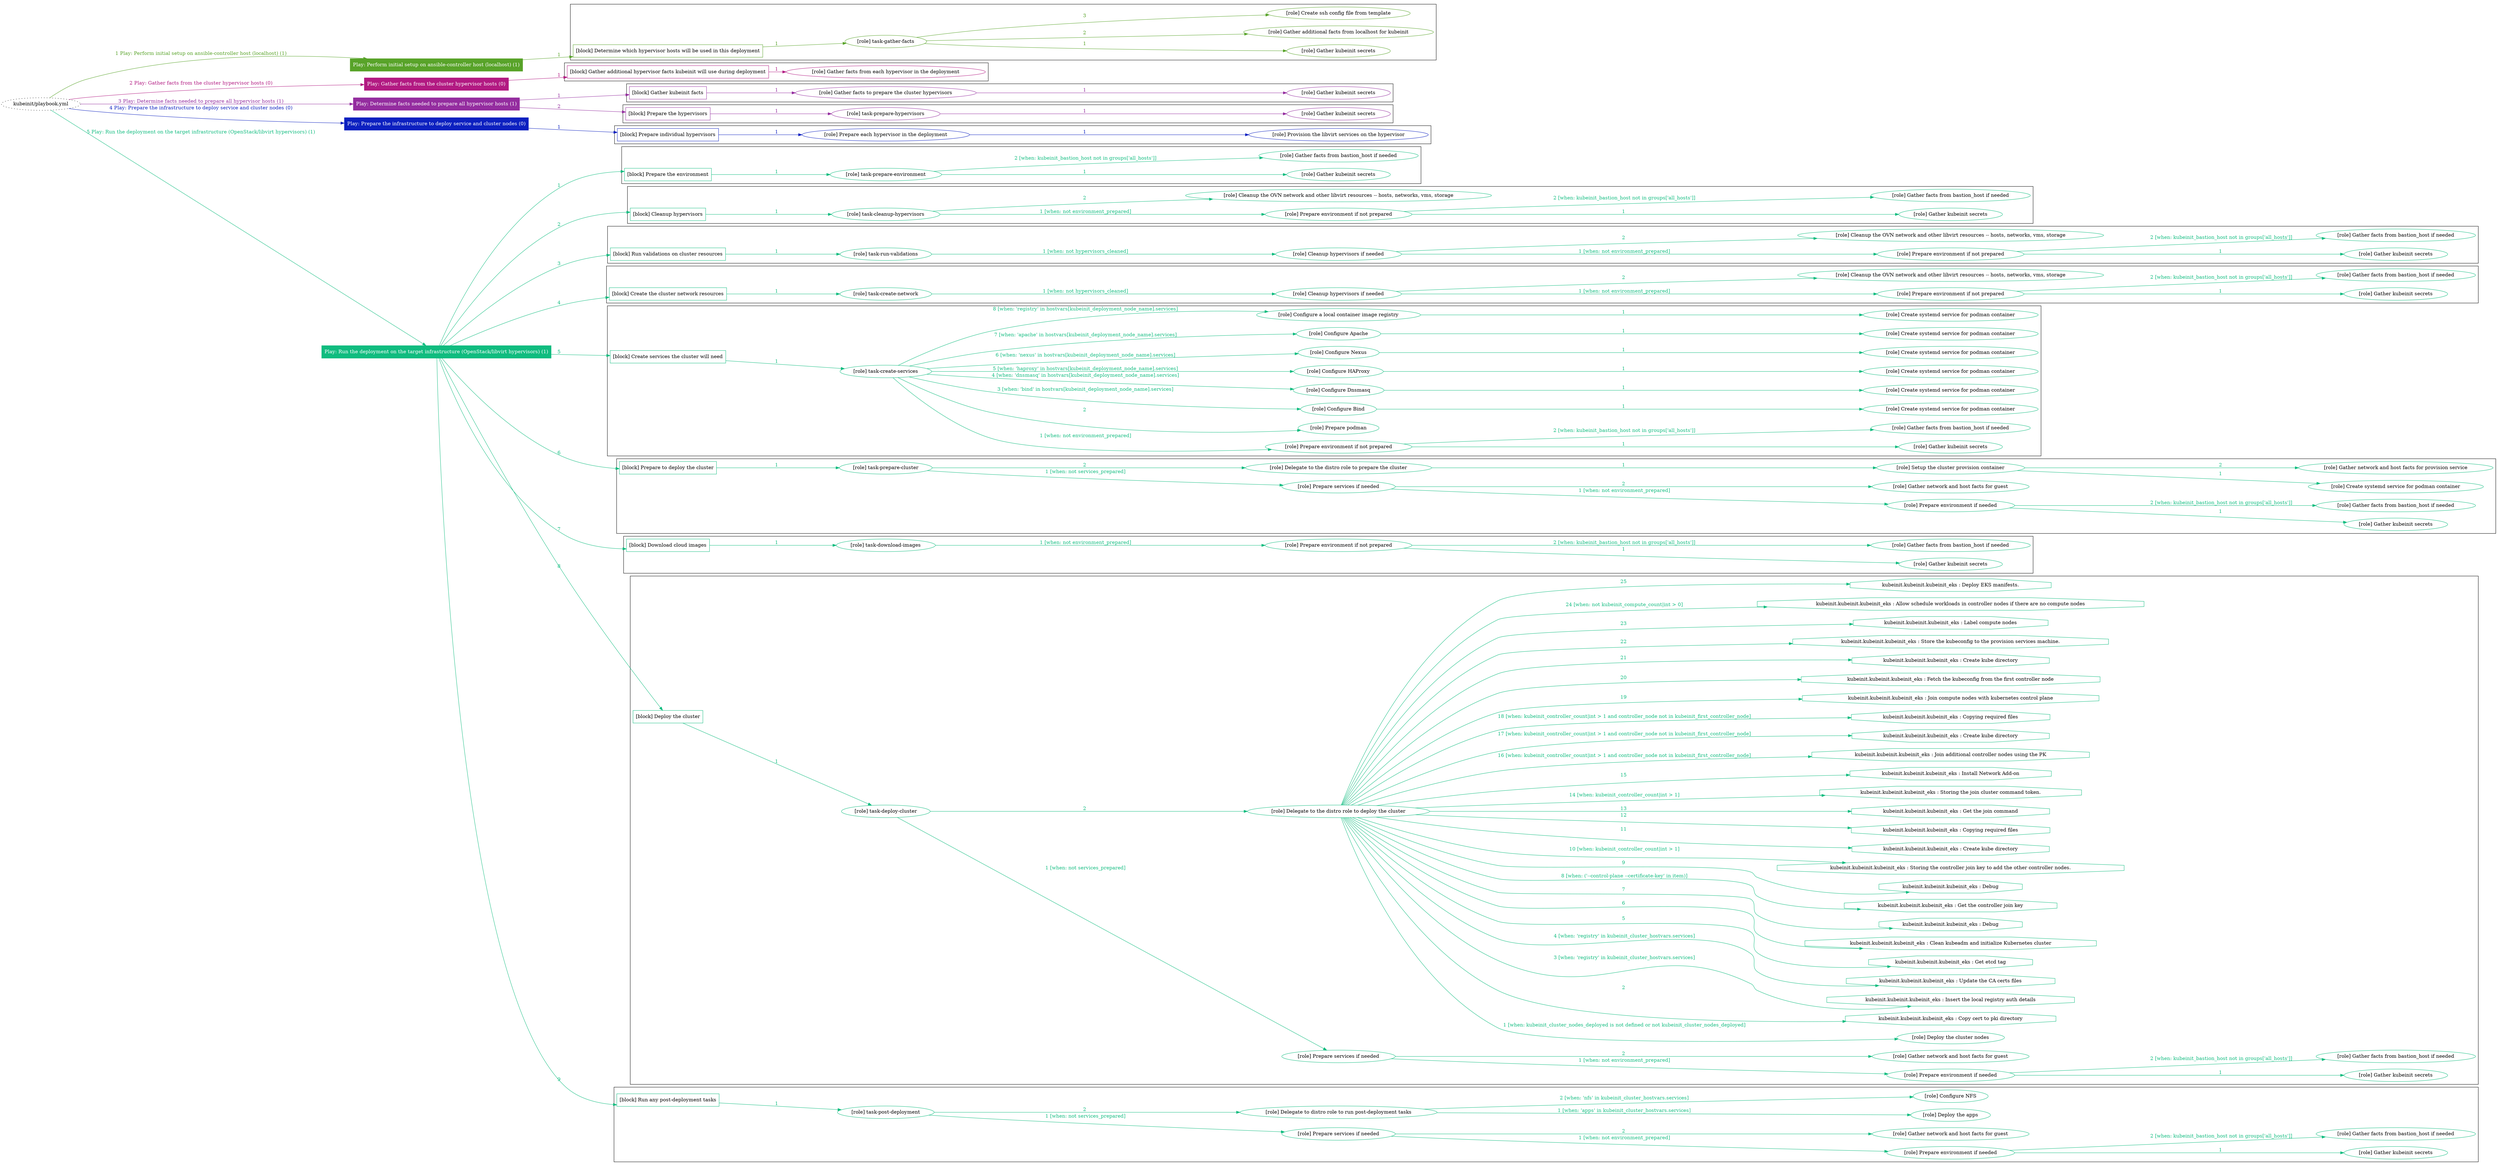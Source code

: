digraph {
	graph [concentrate=true ordering=in rankdir=LR ratio=fill]
	edge [esep=5 sep=10]
	"kubeinit/playbook.yml" [URL="/home/runner/work/kubeinit/kubeinit/kubeinit/playbook.yml" id=playbook_ba01ba2a style=dotted]
	"kubeinit/playbook.yml" -> play_5067ac70 [label="1 Play: Perform initial setup on ansible-controller host (localhost) (1)" color="#58a329" fontcolor="#58a329" id=edge_play_5067ac70 labeltooltip="1 Play: Perform initial setup on ansible-controller host (localhost) (1)" tooltip="1 Play: Perform initial setup on ansible-controller host (localhost) (1)"]
	subgraph "Play: Perform initial setup on ansible-controller host (localhost) (1)" {
		play_5067ac70 [label="Play: Perform initial setup on ansible-controller host (localhost) (1)" URL="/home/runner/work/kubeinit/kubeinit/kubeinit/playbook.yml" color="#58a329" fontcolor="#ffffff" id=play_5067ac70 shape=box style=filled tooltip=localhost]
		play_5067ac70 -> block_fc192474 [label=1 color="#58a329" fontcolor="#58a329" id=edge_block_fc192474 labeltooltip=1 tooltip=1]
		subgraph cluster_block_fc192474 {
			block_fc192474 [label="[block] Determine which hypervisor hosts will be used in this deployment" URL="/home/runner/work/kubeinit/kubeinit/kubeinit/playbook.yml" color="#58a329" id=block_fc192474 labeltooltip="Determine which hypervisor hosts will be used in this deployment" shape=box tooltip="Determine which hypervisor hosts will be used in this deployment"]
			block_fc192474 -> role_ffebf9d9 [label="1 " color="#58a329" fontcolor="#58a329" id=edge_role_ffebf9d9 labeltooltip="1 " tooltip="1 "]
			subgraph "task-gather-facts" {
				role_ffebf9d9 [label="[role] task-gather-facts" URL="/home/runner/work/kubeinit/kubeinit/kubeinit/playbook.yml" color="#58a329" id=role_ffebf9d9 tooltip="task-gather-facts"]
				role_ffebf9d9 -> role_128ecf78 [label="1 " color="#58a329" fontcolor="#58a329" id=edge_role_128ecf78 labeltooltip="1 " tooltip="1 "]
				subgraph "Gather kubeinit secrets" {
					role_128ecf78 [label="[role] Gather kubeinit secrets" URL="/home/runner/.ansible/collections/ansible_collections/kubeinit/kubeinit/roles/kubeinit_prepare/tasks/build_hypervisors_group.yml" color="#58a329" id=role_128ecf78 tooltip="Gather kubeinit secrets"]
				}
				role_ffebf9d9 -> role_70abc2f7 [label="2 " color="#58a329" fontcolor="#58a329" id=edge_role_70abc2f7 labeltooltip="2 " tooltip="2 "]
				subgraph "Gather additional facts from localhost for kubeinit" {
					role_70abc2f7 [label="[role] Gather additional facts from localhost for kubeinit" URL="/home/runner/.ansible/collections/ansible_collections/kubeinit/kubeinit/roles/kubeinit_prepare/tasks/build_hypervisors_group.yml" color="#58a329" id=role_70abc2f7 tooltip="Gather additional facts from localhost for kubeinit"]
				}
				role_ffebf9d9 -> role_8858da2c [label="3 " color="#58a329" fontcolor="#58a329" id=edge_role_8858da2c labeltooltip="3 " tooltip="3 "]
				subgraph "Create ssh config file from template" {
					role_8858da2c [label="[role] Create ssh config file from template" URL="/home/runner/.ansible/collections/ansible_collections/kubeinit/kubeinit/roles/kubeinit_prepare/tasks/build_hypervisors_group.yml" color="#58a329" id=role_8858da2c tooltip="Create ssh config file from template"]
				}
			}
		}
	}
	"kubeinit/playbook.yml" -> play_02ecd305 [label="2 Play: Gather facts from the cluster hypervisor hosts (0)" color="#b21a82" fontcolor="#b21a82" id=edge_play_02ecd305 labeltooltip="2 Play: Gather facts from the cluster hypervisor hosts (0)" tooltip="2 Play: Gather facts from the cluster hypervisor hosts (0)"]
	subgraph "Play: Gather facts from the cluster hypervisor hosts (0)" {
		play_02ecd305 [label="Play: Gather facts from the cluster hypervisor hosts (0)" URL="/home/runner/work/kubeinit/kubeinit/kubeinit/playbook.yml" color="#b21a82" fontcolor="#ffffff" id=play_02ecd305 shape=box style=filled tooltip="Play: Gather facts from the cluster hypervisor hosts (0)"]
		play_02ecd305 -> block_40ac2471 [label=1 color="#b21a82" fontcolor="#b21a82" id=edge_block_40ac2471 labeltooltip=1 tooltip=1]
		subgraph cluster_block_40ac2471 {
			block_40ac2471 [label="[block] Gather additional hypervisor facts kubeinit will use during deployment" URL="/home/runner/work/kubeinit/kubeinit/kubeinit/playbook.yml" color="#b21a82" id=block_40ac2471 labeltooltip="Gather additional hypervisor facts kubeinit will use during deployment" shape=box tooltip="Gather additional hypervisor facts kubeinit will use during deployment"]
			block_40ac2471 -> role_3d4afdc4 [label="1 " color="#b21a82" fontcolor="#b21a82" id=edge_role_3d4afdc4 labeltooltip="1 " tooltip="1 "]
			subgraph "Gather facts from each hypervisor in the deployment" {
				role_3d4afdc4 [label="[role] Gather facts from each hypervisor in the deployment" URL="/home/runner/work/kubeinit/kubeinit/kubeinit/playbook.yml" color="#b21a82" id=role_3d4afdc4 tooltip="Gather facts from each hypervisor in the deployment"]
			}
		}
	}
	"kubeinit/playbook.yml" -> play_b823f810 [label="3 Play: Determine facts needed to prepare all hypervisor hosts (1)" color="#942d9f" fontcolor="#942d9f" id=edge_play_b823f810 labeltooltip="3 Play: Determine facts needed to prepare all hypervisor hosts (1)" tooltip="3 Play: Determine facts needed to prepare all hypervisor hosts (1)"]
	subgraph "Play: Determine facts needed to prepare all hypervisor hosts (1)" {
		play_b823f810 [label="Play: Determine facts needed to prepare all hypervisor hosts (1)" URL="/home/runner/work/kubeinit/kubeinit/kubeinit/playbook.yml" color="#942d9f" fontcolor="#ffffff" id=play_b823f810 shape=box style=filled tooltip=localhost]
		play_b823f810 -> block_3a8ff74e [label=1 color="#942d9f" fontcolor="#942d9f" id=edge_block_3a8ff74e labeltooltip=1 tooltip=1]
		subgraph cluster_block_3a8ff74e {
			block_3a8ff74e [label="[block] Gather kubeinit facts" URL="/home/runner/work/kubeinit/kubeinit/kubeinit/playbook.yml" color="#942d9f" id=block_3a8ff74e labeltooltip="Gather kubeinit facts" shape=box tooltip="Gather kubeinit facts"]
			block_3a8ff74e -> role_a93fd3ac [label="1 " color="#942d9f" fontcolor="#942d9f" id=edge_role_a93fd3ac labeltooltip="1 " tooltip="1 "]
			subgraph "Gather facts to prepare the cluster hypervisors" {
				role_a93fd3ac [label="[role] Gather facts to prepare the cluster hypervisors" URL="/home/runner/work/kubeinit/kubeinit/kubeinit/playbook.yml" color="#942d9f" id=role_a93fd3ac tooltip="Gather facts to prepare the cluster hypervisors"]
				role_a93fd3ac -> role_91caca51 [label="1 " color="#942d9f" fontcolor="#942d9f" id=edge_role_91caca51 labeltooltip="1 " tooltip="1 "]
				subgraph "Gather kubeinit secrets" {
					role_91caca51 [label="[role] Gather kubeinit secrets" URL="/home/runner/.ansible/collections/ansible_collections/kubeinit/kubeinit/roles/kubeinit_prepare/tasks/gather_kubeinit_facts.yml" color="#942d9f" id=role_91caca51 tooltip="Gather kubeinit secrets"]
				}
			}
		}
		play_b823f810 -> block_8df1548e [label=2 color="#942d9f" fontcolor="#942d9f" id=edge_block_8df1548e labeltooltip=2 tooltip=2]
		subgraph cluster_block_8df1548e {
			block_8df1548e [label="[block] Prepare the hypervisors" URL="/home/runner/work/kubeinit/kubeinit/kubeinit/playbook.yml" color="#942d9f" id=block_8df1548e labeltooltip="Prepare the hypervisors" shape=box tooltip="Prepare the hypervisors"]
			block_8df1548e -> role_f56b465b [label="1 " color="#942d9f" fontcolor="#942d9f" id=edge_role_f56b465b labeltooltip="1 " tooltip="1 "]
			subgraph "task-prepare-hypervisors" {
				role_f56b465b [label="[role] task-prepare-hypervisors" URL="/home/runner/work/kubeinit/kubeinit/kubeinit/playbook.yml" color="#942d9f" id=role_f56b465b tooltip="task-prepare-hypervisors"]
				role_f56b465b -> role_d1edcf1f [label="1 " color="#942d9f" fontcolor="#942d9f" id=edge_role_d1edcf1f labeltooltip="1 " tooltip="1 "]
				subgraph "Gather kubeinit secrets" {
					role_d1edcf1f [label="[role] Gather kubeinit secrets" URL="/home/runner/.ansible/collections/ansible_collections/kubeinit/kubeinit/roles/kubeinit_prepare/tasks/gather_kubeinit_facts.yml" color="#942d9f" id=role_d1edcf1f tooltip="Gather kubeinit secrets"]
				}
			}
		}
	}
	"kubeinit/playbook.yml" -> play_4c41ec7e [label="4 Play: Prepare the infrastructure to deploy service and cluster nodes (0)" color="#0c20c0" fontcolor="#0c20c0" id=edge_play_4c41ec7e labeltooltip="4 Play: Prepare the infrastructure to deploy service and cluster nodes (0)" tooltip="4 Play: Prepare the infrastructure to deploy service and cluster nodes (0)"]
	subgraph "Play: Prepare the infrastructure to deploy service and cluster nodes (0)" {
		play_4c41ec7e [label="Play: Prepare the infrastructure to deploy service and cluster nodes (0)" URL="/home/runner/work/kubeinit/kubeinit/kubeinit/playbook.yml" color="#0c20c0" fontcolor="#ffffff" id=play_4c41ec7e shape=box style=filled tooltip="Play: Prepare the infrastructure to deploy service and cluster nodes (0)"]
		play_4c41ec7e -> block_281a56ea [label=1 color="#0c20c0" fontcolor="#0c20c0" id=edge_block_281a56ea labeltooltip=1 tooltip=1]
		subgraph cluster_block_281a56ea {
			block_281a56ea [label="[block] Prepare individual hypervisors" URL="/home/runner/work/kubeinit/kubeinit/kubeinit/playbook.yml" color="#0c20c0" id=block_281a56ea labeltooltip="Prepare individual hypervisors" shape=box tooltip="Prepare individual hypervisors"]
			block_281a56ea -> role_79214a06 [label="1 " color="#0c20c0" fontcolor="#0c20c0" id=edge_role_79214a06 labeltooltip="1 " tooltip="1 "]
			subgraph "Prepare each hypervisor in the deployment" {
				role_79214a06 [label="[role] Prepare each hypervisor in the deployment" URL="/home/runner/work/kubeinit/kubeinit/kubeinit/playbook.yml" color="#0c20c0" id=role_79214a06 tooltip="Prepare each hypervisor in the deployment"]
				role_79214a06 -> role_f725fa44 [label="1 " color="#0c20c0" fontcolor="#0c20c0" id=edge_role_f725fa44 labeltooltip="1 " tooltip="1 "]
				subgraph "Provision the libvirt services on the hypervisor" {
					role_f725fa44 [label="[role] Provision the libvirt services on the hypervisor" URL="/home/runner/.ansible/collections/ansible_collections/kubeinit/kubeinit/roles/kubeinit_prepare/tasks/prepare_hypervisor.yml" color="#0c20c0" id=role_f725fa44 tooltip="Provision the libvirt services on the hypervisor"]
				}
			}
		}
	}
	"kubeinit/playbook.yml" -> play_a8b741fd [label="5 Play: Run the deployment on the target infrastructure (OpenStack/libvirt hypervisors) (1)" color="#10bc7f" fontcolor="#10bc7f" id=edge_play_a8b741fd labeltooltip="5 Play: Run the deployment on the target infrastructure (OpenStack/libvirt hypervisors) (1)" tooltip="5 Play: Run the deployment on the target infrastructure (OpenStack/libvirt hypervisors) (1)"]
	subgraph "Play: Run the deployment on the target infrastructure (OpenStack/libvirt hypervisors) (1)" {
		play_a8b741fd [label="Play: Run the deployment on the target infrastructure (OpenStack/libvirt hypervisors) (1)" URL="/home/runner/work/kubeinit/kubeinit/kubeinit/playbook.yml" color="#10bc7f" fontcolor="#ffffff" id=play_a8b741fd shape=box style=filled tooltip=localhost]
		play_a8b741fd -> block_3c42d94c [label=1 color="#10bc7f" fontcolor="#10bc7f" id=edge_block_3c42d94c labeltooltip=1 tooltip=1]
		subgraph cluster_block_3c42d94c {
			block_3c42d94c [label="[block] Prepare the environment" URL="/home/runner/work/kubeinit/kubeinit/kubeinit/playbook.yml" color="#10bc7f" id=block_3c42d94c labeltooltip="Prepare the environment" shape=box tooltip="Prepare the environment"]
			block_3c42d94c -> role_f4001289 [label="1 " color="#10bc7f" fontcolor="#10bc7f" id=edge_role_f4001289 labeltooltip="1 " tooltip="1 "]
			subgraph "task-prepare-environment" {
				role_f4001289 [label="[role] task-prepare-environment" URL="/home/runner/work/kubeinit/kubeinit/kubeinit/playbook.yml" color="#10bc7f" id=role_f4001289 tooltip="task-prepare-environment"]
				role_f4001289 -> role_d98742a2 [label="1 " color="#10bc7f" fontcolor="#10bc7f" id=edge_role_d98742a2 labeltooltip="1 " tooltip="1 "]
				subgraph "Gather kubeinit secrets" {
					role_d98742a2 [label="[role] Gather kubeinit secrets" URL="/home/runner/.ansible/collections/ansible_collections/kubeinit/kubeinit/roles/kubeinit_prepare/tasks/gather_kubeinit_facts.yml" color="#10bc7f" id=role_d98742a2 tooltip="Gather kubeinit secrets"]
				}
				role_f4001289 -> role_9b762f9c [label="2 [when: kubeinit_bastion_host not in groups['all_hosts']]" color="#10bc7f" fontcolor="#10bc7f" id=edge_role_9b762f9c labeltooltip="2 [when: kubeinit_bastion_host not in groups['all_hosts']]" tooltip="2 [when: kubeinit_bastion_host not in groups['all_hosts']]"]
				subgraph "Gather facts from bastion_host if needed" {
					role_9b762f9c [label="[role] Gather facts from bastion_host if needed" URL="/home/runner/.ansible/collections/ansible_collections/kubeinit/kubeinit/roles/kubeinit_prepare/tasks/main.yml" color="#10bc7f" id=role_9b762f9c tooltip="Gather facts from bastion_host if needed"]
				}
			}
		}
		play_a8b741fd -> block_bc0394aa [label=2 color="#10bc7f" fontcolor="#10bc7f" id=edge_block_bc0394aa labeltooltip=2 tooltip=2]
		subgraph cluster_block_bc0394aa {
			block_bc0394aa [label="[block] Cleanup hypervisors" URL="/home/runner/work/kubeinit/kubeinit/kubeinit/playbook.yml" color="#10bc7f" id=block_bc0394aa labeltooltip="Cleanup hypervisors" shape=box tooltip="Cleanup hypervisors"]
			block_bc0394aa -> role_f1e0eabc [label="1 " color="#10bc7f" fontcolor="#10bc7f" id=edge_role_f1e0eabc labeltooltip="1 " tooltip="1 "]
			subgraph "task-cleanup-hypervisors" {
				role_f1e0eabc [label="[role] task-cleanup-hypervisors" URL="/home/runner/work/kubeinit/kubeinit/kubeinit/playbook.yml" color="#10bc7f" id=role_f1e0eabc tooltip="task-cleanup-hypervisors"]
				role_f1e0eabc -> role_049e49dd [label="1 [when: not environment_prepared]" color="#10bc7f" fontcolor="#10bc7f" id=edge_role_049e49dd labeltooltip="1 [when: not environment_prepared]" tooltip="1 [when: not environment_prepared]"]
				subgraph "Prepare environment if not prepared" {
					role_049e49dd [label="[role] Prepare environment if not prepared" URL="/home/runner/.ansible/collections/ansible_collections/kubeinit/kubeinit/roles/kubeinit_libvirt/tasks/cleanup_hypervisors.yml" color="#10bc7f" id=role_049e49dd tooltip="Prepare environment if not prepared"]
					role_049e49dd -> role_428b7761 [label="1 " color="#10bc7f" fontcolor="#10bc7f" id=edge_role_428b7761 labeltooltip="1 " tooltip="1 "]
					subgraph "Gather kubeinit secrets" {
						role_428b7761 [label="[role] Gather kubeinit secrets" URL="/home/runner/.ansible/collections/ansible_collections/kubeinit/kubeinit/roles/kubeinit_prepare/tasks/gather_kubeinit_facts.yml" color="#10bc7f" id=role_428b7761 tooltip="Gather kubeinit secrets"]
					}
					role_049e49dd -> role_327064c9 [label="2 [when: kubeinit_bastion_host not in groups['all_hosts']]" color="#10bc7f" fontcolor="#10bc7f" id=edge_role_327064c9 labeltooltip="2 [when: kubeinit_bastion_host not in groups['all_hosts']]" tooltip="2 [when: kubeinit_bastion_host not in groups['all_hosts']]"]
					subgraph "Gather facts from bastion_host if needed" {
						role_327064c9 [label="[role] Gather facts from bastion_host if needed" URL="/home/runner/.ansible/collections/ansible_collections/kubeinit/kubeinit/roles/kubeinit_prepare/tasks/main.yml" color="#10bc7f" id=role_327064c9 tooltip="Gather facts from bastion_host if needed"]
					}
				}
				role_f1e0eabc -> role_c4a3cd81 [label="2 " color="#10bc7f" fontcolor="#10bc7f" id=edge_role_c4a3cd81 labeltooltip="2 " tooltip="2 "]
				subgraph "Cleanup the OVN network and other libvirt resources -- hosts, networks, vms, storage" {
					role_c4a3cd81 [label="[role] Cleanup the OVN network and other libvirt resources -- hosts, networks, vms, storage" URL="/home/runner/.ansible/collections/ansible_collections/kubeinit/kubeinit/roles/kubeinit_libvirt/tasks/cleanup_hypervisors.yml" color="#10bc7f" id=role_c4a3cd81 tooltip="Cleanup the OVN network and other libvirt resources -- hosts, networks, vms, storage"]
				}
			}
		}
		play_a8b741fd -> block_edb4e1d1 [label=3 color="#10bc7f" fontcolor="#10bc7f" id=edge_block_edb4e1d1 labeltooltip=3 tooltip=3]
		subgraph cluster_block_edb4e1d1 {
			block_edb4e1d1 [label="[block] Run validations on cluster resources" URL="/home/runner/work/kubeinit/kubeinit/kubeinit/playbook.yml" color="#10bc7f" id=block_edb4e1d1 labeltooltip="Run validations on cluster resources" shape=box tooltip="Run validations on cluster resources"]
			block_edb4e1d1 -> role_e6113f8e [label="1 " color="#10bc7f" fontcolor="#10bc7f" id=edge_role_e6113f8e labeltooltip="1 " tooltip="1 "]
			subgraph "task-run-validations" {
				role_e6113f8e [label="[role] task-run-validations" URL="/home/runner/work/kubeinit/kubeinit/kubeinit/playbook.yml" color="#10bc7f" id=role_e6113f8e tooltip="task-run-validations"]
				role_e6113f8e -> role_a4c0654a [label="1 [when: not hypervisors_cleaned]" color="#10bc7f" fontcolor="#10bc7f" id=edge_role_a4c0654a labeltooltip="1 [when: not hypervisors_cleaned]" tooltip="1 [when: not hypervisors_cleaned]"]
				subgraph "Cleanup hypervisors if needed" {
					role_a4c0654a [label="[role] Cleanup hypervisors if needed" URL="/home/runner/.ansible/collections/ansible_collections/kubeinit/kubeinit/roles/kubeinit_validations/tasks/main.yml" color="#10bc7f" id=role_a4c0654a tooltip="Cleanup hypervisors if needed"]
					role_a4c0654a -> role_d128b447 [label="1 [when: not environment_prepared]" color="#10bc7f" fontcolor="#10bc7f" id=edge_role_d128b447 labeltooltip="1 [when: not environment_prepared]" tooltip="1 [when: not environment_prepared]"]
					subgraph "Prepare environment if not prepared" {
						role_d128b447 [label="[role] Prepare environment if not prepared" URL="/home/runner/.ansible/collections/ansible_collections/kubeinit/kubeinit/roles/kubeinit_libvirt/tasks/cleanup_hypervisors.yml" color="#10bc7f" id=role_d128b447 tooltip="Prepare environment if not prepared"]
						role_d128b447 -> role_672539c4 [label="1 " color="#10bc7f" fontcolor="#10bc7f" id=edge_role_672539c4 labeltooltip="1 " tooltip="1 "]
						subgraph "Gather kubeinit secrets" {
							role_672539c4 [label="[role] Gather kubeinit secrets" URL="/home/runner/.ansible/collections/ansible_collections/kubeinit/kubeinit/roles/kubeinit_prepare/tasks/gather_kubeinit_facts.yml" color="#10bc7f" id=role_672539c4 tooltip="Gather kubeinit secrets"]
						}
						role_d128b447 -> role_4fce67b6 [label="2 [when: kubeinit_bastion_host not in groups['all_hosts']]" color="#10bc7f" fontcolor="#10bc7f" id=edge_role_4fce67b6 labeltooltip="2 [when: kubeinit_bastion_host not in groups['all_hosts']]" tooltip="2 [when: kubeinit_bastion_host not in groups['all_hosts']]"]
						subgraph "Gather facts from bastion_host if needed" {
							role_4fce67b6 [label="[role] Gather facts from bastion_host if needed" URL="/home/runner/.ansible/collections/ansible_collections/kubeinit/kubeinit/roles/kubeinit_prepare/tasks/main.yml" color="#10bc7f" id=role_4fce67b6 tooltip="Gather facts from bastion_host if needed"]
						}
					}
					role_a4c0654a -> role_f69e15e4 [label="2 " color="#10bc7f" fontcolor="#10bc7f" id=edge_role_f69e15e4 labeltooltip="2 " tooltip="2 "]
					subgraph "Cleanup the OVN network and other libvirt resources -- hosts, networks, vms, storage" {
						role_f69e15e4 [label="[role] Cleanup the OVN network and other libvirt resources -- hosts, networks, vms, storage" URL="/home/runner/.ansible/collections/ansible_collections/kubeinit/kubeinit/roles/kubeinit_libvirt/tasks/cleanup_hypervisors.yml" color="#10bc7f" id=role_f69e15e4 tooltip="Cleanup the OVN network and other libvirt resources -- hosts, networks, vms, storage"]
					}
				}
			}
		}
		play_a8b741fd -> block_c7435c3f [label=4 color="#10bc7f" fontcolor="#10bc7f" id=edge_block_c7435c3f labeltooltip=4 tooltip=4]
		subgraph cluster_block_c7435c3f {
			block_c7435c3f [label="[block] Create the cluster network resources" URL="/home/runner/work/kubeinit/kubeinit/kubeinit/playbook.yml" color="#10bc7f" id=block_c7435c3f labeltooltip="Create the cluster network resources" shape=box tooltip="Create the cluster network resources"]
			block_c7435c3f -> role_09a5ba4f [label="1 " color="#10bc7f" fontcolor="#10bc7f" id=edge_role_09a5ba4f labeltooltip="1 " tooltip="1 "]
			subgraph "task-create-network" {
				role_09a5ba4f [label="[role] task-create-network" URL="/home/runner/work/kubeinit/kubeinit/kubeinit/playbook.yml" color="#10bc7f" id=role_09a5ba4f tooltip="task-create-network"]
				role_09a5ba4f -> role_4dbf9d81 [label="1 [when: not hypervisors_cleaned]" color="#10bc7f" fontcolor="#10bc7f" id=edge_role_4dbf9d81 labeltooltip="1 [when: not hypervisors_cleaned]" tooltip="1 [when: not hypervisors_cleaned]"]
				subgraph "Cleanup hypervisors if needed" {
					role_4dbf9d81 [label="[role] Cleanup hypervisors if needed" URL="/home/runner/.ansible/collections/ansible_collections/kubeinit/kubeinit/roles/kubeinit_libvirt/tasks/create_network.yml" color="#10bc7f" id=role_4dbf9d81 tooltip="Cleanup hypervisors if needed"]
					role_4dbf9d81 -> role_b6b9d7d0 [label="1 [when: not environment_prepared]" color="#10bc7f" fontcolor="#10bc7f" id=edge_role_b6b9d7d0 labeltooltip="1 [when: not environment_prepared]" tooltip="1 [when: not environment_prepared]"]
					subgraph "Prepare environment if not prepared" {
						role_b6b9d7d0 [label="[role] Prepare environment if not prepared" URL="/home/runner/.ansible/collections/ansible_collections/kubeinit/kubeinit/roles/kubeinit_libvirt/tasks/cleanup_hypervisors.yml" color="#10bc7f" id=role_b6b9d7d0 tooltip="Prepare environment if not prepared"]
						role_b6b9d7d0 -> role_09e0bd56 [label="1 " color="#10bc7f" fontcolor="#10bc7f" id=edge_role_09e0bd56 labeltooltip="1 " tooltip="1 "]
						subgraph "Gather kubeinit secrets" {
							role_09e0bd56 [label="[role] Gather kubeinit secrets" URL="/home/runner/.ansible/collections/ansible_collections/kubeinit/kubeinit/roles/kubeinit_prepare/tasks/gather_kubeinit_facts.yml" color="#10bc7f" id=role_09e0bd56 tooltip="Gather kubeinit secrets"]
						}
						role_b6b9d7d0 -> role_e98a4176 [label="2 [when: kubeinit_bastion_host not in groups['all_hosts']]" color="#10bc7f" fontcolor="#10bc7f" id=edge_role_e98a4176 labeltooltip="2 [when: kubeinit_bastion_host not in groups['all_hosts']]" tooltip="2 [when: kubeinit_bastion_host not in groups['all_hosts']]"]
						subgraph "Gather facts from bastion_host if needed" {
							role_e98a4176 [label="[role] Gather facts from bastion_host if needed" URL="/home/runner/.ansible/collections/ansible_collections/kubeinit/kubeinit/roles/kubeinit_prepare/tasks/main.yml" color="#10bc7f" id=role_e98a4176 tooltip="Gather facts from bastion_host if needed"]
						}
					}
					role_4dbf9d81 -> role_b6bd8267 [label="2 " color="#10bc7f" fontcolor="#10bc7f" id=edge_role_b6bd8267 labeltooltip="2 " tooltip="2 "]
					subgraph "Cleanup the OVN network and other libvirt resources -- hosts, networks, vms, storage" {
						role_b6bd8267 [label="[role] Cleanup the OVN network and other libvirt resources -- hosts, networks, vms, storage" URL="/home/runner/.ansible/collections/ansible_collections/kubeinit/kubeinit/roles/kubeinit_libvirt/tasks/cleanup_hypervisors.yml" color="#10bc7f" id=role_b6bd8267 tooltip="Cleanup the OVN network and other libvirt resources -- hosts, networks, vms, storage"]
					}
				}
			}
		}
		play_a8b741fd -> block_4a4418c1 [label=5 color="#10bc7f" fontcolor="#10bc7f" id=edge_block_4a4418c1 labeltooltip=5 tooltip=5]
		subgraph cluster_block_4a4418c1 {
			block_4a4418c1 [label="[block] Create services the cluster will need" URL="/home/runner/work/kubeinit/kubeinit/kubeinit/playbook.yml" color="#10bc7f" id=block_4a4418c1 labeltooltip="Create services the cluster will need" shape=box tooltip="Create services the cluster will need"]
			block_4a4418c1 -> role_2a629bfd [label="1 " color="#10bc7f" fontcolor="#10bc7f" id=edge_role_2a629bfd labeltooltip="1 " tooltip="1 "]
			subgraph "task-create-services" {
				role_2a629bfd [label="[role] task-create-services" URL="/home/runner/work/kubeinit/kubeinit/kubeinit/playbook.yml" color="#10bc7f" id=role_2a629bfd tooltip="task-create-services"]
				role_2a629bfd -> role_03cc5c01 [label="1 [when: not environment_prepared]" color="#10bc7f" fontcolor="#10bc7f" id=edge_role_03cc5c01 labeltooltip="1 [when: not environment_prepared]" tooltip="1 [when: not environment_prepared]"]
				subgraph "Prepare environment if not prepared" {
					role_03cc5c01 [label="[role] Prepare environment if not prepared" URL="/home/runner/.ansible/collections/ansible_collections/kubeinit/kubeinit/roles/kubeinit_services/tasks/main.yml" color="#10bc7f" id=role_03cc5c01 tooltip="Prepare environment if not prepared"]
					role_03cc5c01 -> role_9e1d4e22 [label="1 " color="#10bc7f" fontcolor="#10bc7f" id=edge_role_9e1d4e22 labeltooltip="1 " tooltip="1 "]
					subgraph "Gather kubeinit secrets" {
						role_9e1d4e22 [label="[role] Gather kubeinit secrets" URL="/home/runner/.ansible/collections/ansible_collections/kubeinit/kubeinit/roles/kubeinit_prepare/tasks/gather_kubeinit_facts.yml" color="#10bc7f" id=role_9e1d4e22 tooltip="Gather kubeinit secrets"]
					}
					role_03cc5c01 -> role_16849f89 [label="2 [when: kubeinit_bastion_host not in groups['all_hosts']]" color="#10bc7f" fontcolor="#10bc7f" id=edge_role_16849f89 labeltooltip="2 [when: kubeinit_bastion_host not in groups['all_hosts']]" tooltip="2 [when: kubeinit_bastion_host not in groups['all_hosts']]"]
					subgraph "Gather facts from bastion_host if needed" {
						role_16849f89 [label="[role] Gather facts from bastion_host if needed" URL="/home/runner/.ansible/collections/ansible_collections/kubeinit/kubeinit/roles/kubeinit_prepare/tasks/main.yml" color="#10bc7f" id=role_16849f89 tooltip="Gather facts from bastion_host if needed"]
					}
				}
				role_2a629bfd -> role_411f66b2 [label="2 " color="#10bc7f" fontcolor="#10bc7f" id=edge_role_411f66b2 labeltooltip="2 " tooltip="2 "]
				subgraph "Prepare podman" {
					role_411f66b2 [label="[role] Prepare podman" URL="/home/runner/.ansible/collections/ansible_collections/kubeinit/kubeinit/roles/kubeinit_services/tasks/00_create_service_pod.yml" color="#10bc7f" id=role_411f66b2 tooltip="Prepare podman"]
				}
				role_2a629bfd -> role_ececbff2 [label="3 [when: 'bind' in hostvars[kubeinit_deployment_node_name].services]" color="#10bc7f" fontcolor="#10bc7f" id=edge_role_ececbff2 labeltooltip="3 [when: 'bind' in hostvars[kubeinit_deployment_node_name].services]" tooltip="3 [when: 'bind' in hostvars[kubeinit_deployment_node_name].services]"]
				subgraph "Configure Bind" {
					role_ececbff2 [label="[role] Configure Bind" URL="/home/runner/.ansible/collections/ansible_collections/kubeinit/kubeinit/roles/kubeinit_services/tasks/start_services_containers.yml" color="#10bc7f" id=role_ececbff2 tooltip="Configure Bind"]
					role_ececbff2 -> role_52589c8c [label="1 " color="#10bc7f" fontcolor="#10bc7f" id=edge_role_52589c8c labeltooltip="1 " tooltip="1 "]
					subgraph "Create systemd service for podman container" {
						role_52589c8c [label="[role] Create systemd service for podman container" URL="/home/runner/.ansible/collections/ansible_collections/kubeinit/kubeinit/roles/kubeinit_bind/tasks/main.yml" color="#10bc7f" id=role_52589c8c tooltip="Create systemd service for podman container"]
					}
				}
				role_2a629bfd -> role_107518cc [label="4 [when: 'dnsmasq' in hostvars[kubeinit_deployment_node_name].services]" color="#10bc7f" fontcolor="#10bc7f" id=edge_role_107518cc labeltooltip="4 [when: 'dnsmasq' in hostvars[kubeinit_deployment_node_name].services]" tooltip="4 [when: 'dnsmasq' in hostvars[kubeinit_deployment_node_name].services]"]
				subgraph "Configure Dnsmasq" {
					role_107518cc [label="[role] Configure Dnsmasq" URL="/home/runner/.ansible/collections/ansible_collections/kubeinit/kubeinit/roles/kubeinit_services/tasks/start_services_containers.yml" color="#10bc7f" id=role_107518cc tooltip="Configure Dnsmasq"]
					role_107518cc -> role_136193e4 [label="1 " color="#10bc7f" fontcolor="#10bc7f" id=edge_role_136193e4 labeltooltip="1 " tooltip="1 "]
					subgraph "Create systemd service for podman container" {
						role_136193e4 [label="[role] Create systemd service for podman container" URL="/home/runner/.ansible/collections/ansible_collections/kubeinit/kubeinit/roles/kubeinit_dnsmasq/tasks/main.yml" color="#10bc7f" id=role_136193e4 tooltip="Create systemd service for podman container"]
					}
				}
				role_2a629bfd -> role_eb6a1ae0 [label="5 [when: 'haproxy' in hostvars[kubeinit_deployment_node_name].services]" color="#10bc7f" fontcolor="#10bc7f" id=edge_role_eb6a1ae0 labeltooltip="5 [when: 'haproxy' in hostvars[kubeinit_deployment_node_name].services]" tooltip="5 [when: 'haproxy' in hostvars[kubeinit_deployment_node_name].services]"]
				subgraph "Configure HAProxy" {
					role_eb6a1ae0 [label="[role] Configure HAProxy" URL="/home/runner/.ansible/collections/ansible_collections/kubeinit/kubeinit/roles/kubeinit_services/tasks/start_services_containers.yml" color="#10bc7f" id=role_eb6a1ae0 tooltip="Configure HAProxy"]
					role_eb6a1ae0 -> role_def464f3 [label="1 " color="#10bc7f" fontcolor="#10bc7f" id=edge_role_def464f3 labeltooltip="1 " tooltip="1 "]
					subgraph "Create systemd service for podman container" {
						role_def464f3 [label="[role] Create systemd service for podman container" URL="/home/runner/.ansible/collections/ansible_collections/kubeinit/kubeinit/roles/kubeinit_haproxy/tasks/main.yml" color="#10bc7f" id=role_def464f3 tooltip="Create systemd service for podman container"]
					}
				}
				role_2a629bfd -> role_c37fbbb3 [label="6 [when: 'nexus' in hostvars[kubeinit_deployment_node_name].services]" color="#10bc7f" fontcolor="#10bc7f" id=edge_role_c37fbbb3 labeltooltip="6 [when: 'nexus' in hostvars[kubeinit_deployment_node_name].services]" tooltip="6 [when: 'nexus' in hostvars[kubeinit_deployment_node_name].services]"]
				subgraph "Configure Nexus" {
					role_c37fbbb3 [label="[role] Configure Nexus" URL="/home/runner/.ansible/collections/ansible_collections/kubeinit/kubeinit/roles/kubeinit_services/tasks/start_services_containers.yml" color="#10bc7f" id=role_c37fbbb3 tooltip="Configure Nexus"]
					role_c37fbbb3 -> role_13f886e0 [label="1 " color="#10bc7f" fontcolor="#10bc7f" id=edge_role_13f886e0 labeltooltip="1 " tooltip="1 "]
					subgraph "Create systemd service for podman container" {
						role_13f886e0 [label="[role] Create systemd service for podman container" URL="/home/runner/.ansible/collections/ansible_collections/kubeinit/kubeinit/roles/kubeinit_nexus/tasks/main.yml" color="#10bc7f" id=role_13f886e0 tooltip="Create systemd service for podman container"]
					}
				}
				role_2a629bfd -> role_4276eb9a [label="7 [when: 'apache' in hostvars[kubeinit_deployment_node_name].services]" color="#10bc7f" fontcolor="#10bc7f" id=edge_role_4276eb9a labeltooltip="7 [when: 'apache' in hostvars[kubeinit_deployment_node_name].services]" tooltip="7 [when: 'apache' in hostvars[kubeinit_deployment_node_name].services]"]
				subgraph "Configure Apache" {
					role_4276eb9a [label="[role] Configure Apache" URL="/home/runner/.ansible/collections/ansible_collections/kubeinit/kubeinit/roles/kubeinit_services/tasks/start_services_containers.yml" color="#10bc7f" id=role_4276eb9a tooltip="Configure Apache"]
					role_4276eb9a -> role_60f09f28 [label="1 " color="#10bc7f" fontcolor="#10bc7f" id=edge_role_60f09f28 labeltooltip="1 " tooltip="1 "]
					subgraph "Create systemd service for podman container" {
						role_60f09f28 [label="[role] Create systemd service for podman container" URL="/home/runner/.ansible/collections/ansible_collections/kubeinit/kubeinit/roles/kubeinit_apache/tasks/main.yml" color="#10bc7f" id=role_60f09f28 tooltip="Create systemd service for podman container"]
					}
				}
				role_2a629bfd -> role_ac109642 [label="8 [when: 'registry' in hostvars[kubeinit_deployment_node_name].services]" color="#10bc7f" fontcolor="#10bc7f" id=edge_role_ac109642 labeltooltip="8 [when: 'registry' in hostvars[kubeinit_deployment_node_name].services]" tooltip="8 [when: 'registry' in hostvars[kubeinit_deployment_node_name].services]"]
				subgraph "Configure a local container image registry" {
					role_ac109642 [label="[role] Configure a local container image registry" URL="/home/runner/.ansible/collections/ansible_collections/kubeinit/kubeinit/roles/kubeinit_services/tasks/start_services_containers.yml" color="#10bc7f" id=role_ac109642 tooltip="Configure a local container image registry"]
					role_ac109642 -> role_db80988b [label="1 " color="#10bc7f" fontcolor="#10bc7f" id=edge_role_db80988b labeltooltip="1 " tooltip="1 "]
					subgraph "Create systemd service for podman container" {
						role_db80988b [label="[role] Create systemd service for podman container" URL="/home/runner/.ansible/collections/ansible_collections/kubeinit/kubeinit/roles/kubeinit_registry/tasks/main.yml" color="#10bc7f" id=role_db80988b tooltip="Create systemd service for podman container"]
					}
				}
			}
		}
		play_a8b741fd -> block_70fd35ef [label=6 color="#10bc7f" fontcolor="#10bc7f" id=edge_block_70fd35ef labeltooltip=6 tooltip=6]
		subgraph cluster_block_70fd35ef {
			block_70fd35ef [label="[block] Prepare to deploy the cluster" URL="/home/runner/work/kubeinit/kubeinit/kubeinit/playbook.yml" color="#10bc7f" id=block_70fd35ef labeltooltip="Prepare to deploy the cluster" shape=box tooltip="Prepare to deploy the cluster"]
			block_70fd35ef -> role_e0d98494 [label="1 " color="#10bc7f" fontcolor="#10bc7f" id=edge_role_e0d98494 labeltooltip="1 " tooltip="1 "]
			subgraph "task-prepare-cluster" {
				role_e0d98494 [label="[role] task-prepare-cluster" URL="/home/runner/work/kubeinit/kubeinit/kubeinit/playbook.yml" color="#10bc7f" id=role_e0d98494 tooltip="task-prepare-cluster"]
				role_e0d98494 -> role_34b50480 [label="1 [when: not services_prepared]" color="#10bc7f" fontcolor="#10bc7f" id=edge_role_34b50480 labeltooltip="1 [when: not services_prepared]" tooltip="1 [when: not services_prepared]"]
				subgraph "Prepare services if needed" {
					role_34b50480 [label="[role] Prepare services if needed" URL="/home/runner/.ansible/collections/ansible_collections/kubeinit/kubeinit/roles/kubeinit_prepare/tasks/prepare_cluster.yml" color="#10bc7f" id=role_34b50480 tooltip="Prepare services if needed"]
					role_34b50480 -> role_744b2b0a [label="1 [when: not environment_prepared]" color="#10bc7f" fontcolor="#10bc7f" id=edge_role_744b2b0a labeltooltip="1 [when: not environment_prepared]" tooltip="1 [when: not environment_prepared]"]
					subgraph "Prepare environment if needed" {
						role_744b2b0a [label="[role] Prepare environment if needed" URL="/home/runner/.ansible/collections/ansible_collections/kubeinit/kubeinit/roles/kubeinit_services/tasks/prepare_services.yml" color="#10bc7f" id=role_744b2b0a tooltip="Prepare environment if needed"]
						role_744b2b0a -> role_10fed958 [label="1 " color="#10bc7f" fontcolor="#10bc7f" id=edge_role_10fed958 labeltooltip="1 " tooltip="1 "]
						subgraph "Gather kubeinit secrets" {
							role_10fed958 [label="[role] Gather kubeinit secrets" URL="/home/runner/.ansible/collections/ansible_collections/kubeinit/kubeinit/roles/kubeinit_prepare/tasks/gather_kubeinit_facts.yml" color="#10bc7f" id=role_10fed958 tooltip="Gather kubeinit secrets"]
						}
						role_744b2b0a -> role_8fa3e4b5 [label="2 [when: kubeinit_bastion_host not in groups['all_hosts']]" color="#10bc7f" fontcolor="#10bc7f" id=edge_role_8fa3e4b5 labeltooltip="2 [when: kubeinit_bastion_host not in groups['all_hosts']]" tooltip="2 [when: kubeinit_bastion_host not in groups['all_hosts']]"]
						subgraph "Gather facts from bastion_host if needed" {
							role_8fa3e4b5 [label="[role] Gather facts from bastion_host if needed" URL="/home/runner/.ansible/collections/ansible_collections/kubeinit/kubeinit/roles/kubeinit_prepare/tasks/main.yml" color="#10bc7f" id=role_8fa3e4b5 tooltip="Gather facts from bastion_host if needed"]
						}
					}
					role_34b50480 -> role_4d3347f3 [label="2 " color="#10bc7f" fontcolor="#10bc7f" id=edge_role_4d3347f3 labeltooltip="2 " tooltip="2 "]
					subgraph "Gather network and host facts for guest" {
						role_4d3347f3 [label="[role] Gather network and host facts for guest" URL="/home/runner/.ansible/collections/ansible_collections/kubeinit/kubeinit/roles/kubeinit_services/tasks/prepare_services.yml" color="#10bc7f" id=role_4d3347f3 tooltip="Gather network and host facts for guest"]
					}
				}
				role_e0d98494 -> role_56feceb4 [label="2 " color="#10bc7f" fontcolor="#10bc7f" id=edge_role_56feceb4 labeltooltip="2 " tooltip="2 "]
				subgraph "Delegate to the distro role to prepare the cluster" {
					role_56feceb4 [label="[role] Delegate to the distro role to prepare the cluster" URL="/home/runner/.ansible/collections/ansible_collections/kubeinit/kubeinit/roles/kubeinit_prepare/tasks/prepare_cluster.yml" color="#10bc7f" id=role_56feceb4 tooltip="Delegate to the distro role to prepare the cluster"]
					role_56feceb4 -> role_9d865201 [label="1 " color="#10bc7f" fontcolor="#10bc7f" id=edge_role_9d865201 labeltooltip="1 " tooltip="1 "]
					subgraph "Setup the cluster provision container" {
						role_9d865201 [label="[role] Setup the cluster provision container" URL="/home/runner/.ansible/collections/ansible_collections/kubeinit/kubeinit/roles/kubeinit_eks/tasks/prepare_cluster.yml" color="#10bc7f" id=role_9d865201 tooltip="Setup the cluster provision container"]
						role_9d865201 -> role_eee364fa [label="1 " color="#10bc7f" fontcolor="#10bc7f" id=edge_role_eee364fa labeltooltip="1 " tooltip="1 "]
						subgraph "Create systemd service for podman container" {
							role_eee364fa [label="[role] Create systemd service for podman container" URL="/home/runner/.ansible/collections/ansible_collections/kubeinit/kubeinit/roles/kubeinit_services/tasks/create_provision_container.yml" color="#10bc7f" id=role_eee364fa tooltip="Create systemd service for podman container"]
						}
						role_9d865201 -> role_593aa61f [label="2 " color="#10bc7f" fontcolor="#10bc7f" id=edge_role_593aa61f labeltooltip="2 " tooltip="2 "]
						subgraph "Gather network and host facts for provision service" {
							role_593aa61f [label="[role] Gather network and host facts for provision service" URL="/home/runner/.ansible/collections/ansible_collections/kubeinit/kubeinit/roles/kubeinit_services/tasks/create_provision_container.yml" color="#10bc7f" id=role_593aa61f tooltip="Gather network and host facts for provision service"]
						}
					}
				}
			}
		}
		play_a8b741fd -> block_b5dd6916 [label=7 color="#10bc7f" fontcolor="#10bc7f" id=edge_block_b5dd6916 labeltooltip=7 tooltip=7]
		subgraph cluster_block_b5dd6916 {
			block_b5dd6916 [label="[block] Download cloud images" URL="/home/runner/work/kubeinit/kubeinit/kubeinit/playbook.yml" color="#10bc7f" id=block_b5dd6916 labeltooltip="Download cloud images" shape=box tooltip="Download cloud images"]
			block_b5dd6916 -> role_8b13a0c3 [label="1 " color="#10bc7f" fontcolor="#10bc7f" id=edge_role_8b13a0c3 labeltooltip="1 " tooltip="1 "]
			subgraph "task-download-images" {
				role_8b13a0c3 [label="[role] task-download-images" URL="/home/runner/work/kubeinit/kubeinit/kubeinit/playbook.yml" color="#10bc7f" id=role_8b13a0c3 tooltip="task-download-images"]
				role_8b13a0c3 -> role_57e05c99 [label="1 [when: not environment_prepared]" color="#10bc7f" fontcolor="#10bc7f" id=edge_role_57e05c99 labeltooltip="1 [when: not environment_prepared]" tooltip="1 [when: not environment_prepared]"]
				subgraph "Prepare environment if not prepared" {
					role_57e05c99 [label="[role] Prepare environment if not prepared" URL="/home/runner/.ansible/collections/ansible_collections/kubeinit/kubeinit/roles/kubeinit_libvirt/tasks/download_cloud_images.yml" color="#10bc7f" id=role_57e05c99 tooltip="Prepare environment if not prepared"]
					role_57e05c99 -> role_cbcb7854 [label="1 " color="#10bc7f" fontcolor="#10bc7f" id=edge_role_cbcb7854 labeltooltip="1 " tooltip="1 "]
					subgraph "Gather kubeinit secrets" {
						role_cbcb7854 [label="[role] Gather kubeinit secrets" URL="/home/runner/.ansible/collections/ansible_collections/kubeinit/kubeinit/roles/kubeinit_prepare/tasks/gather_kubeinit_facts.yml" color="#10bc7f" id=role_cbcb7854 tooltip="Gather kubeinit secrets"]
					}
					role_57e05c99 -> role_a30386f5 [label="2 [when: kubeinit_bastion_host not in groups['all_hosts']]" color="#10bc7f" fontcolor="#10bc7f" id=edge_role_a30386f5 labeltooltip="2 [when: kubeinit_bastion_host not in groups['all_hosts']]" tooltip="2 [when: kubeinit_bastion_host not in groups['all_hosts']]"]
					subgraph "Gather facts from bastion_host if needed" {
						role_a30386f5 [label="[role] Gather facts from bastion_host if needed" URL="/home/runner/.ansible/collections/ansible_collections/kubeinit/kubeinit/roles/kubeinit_prepare/tasks/main.yml" color="#10bc7f" id=role_a30386f5 tooltip="Gather facts from bastion_host if needed"]
					}
				}
			}
		}
		play_a8b741fd -> block_94ca3c94 [label=8 color="#10bc7f" fontcolor="#10bc7f" id=edge_block_94ca3c94 labeltooltip=8 tooltip=8]
		subgraph cluster_block_94ca3c94 {
			block_94ca3c94 [label="[block] Deploy the cluster" URL="/home/runner/work/kubeinit/kubeinit/kubeinit/playbook.yml" color="#10bc7f" id=block_94ca3c94 labeltooltip="Deploy the cluster" shape=box tooltip="Deploy the cluster"]
			block_94ca3c94 -> role_6e73b210 [label="1 " color="#10bc7f" fontcolor="#10bc7f" id=edge_role_6e73b210 labeltooltip="1 " tooltip="1 "]
			subgraph "task-deploy-cluster" {
				role_6e73b210 [label="[role] task-deploy-cluster" URL="/home/runner/work/kubeinit/kubeinit/kubeinit/playbook.yml" color="#10bc7f" id=role_6e73b210 tooltip="task-deploy-cluster"]
				role_6e73b210 -> role_53124f88 [label="1 [when: not services_prepared]" color="#10bc7f" fontcolor="#10bc7f" id=edge_role_53124f88 labeltooltip="1 [when: not services_prepared]" tooltip="1 [when: not services_prepared]"]
				subgraph "Prepare services if needed" {
					role_53124f88 [label="[role] Prepare services if needed" URL="/home/runner/.ansible/collections/ansible_collections/kubeinit/kubeinit/roles/kubeinit_prepare/tasks/deploy_cluster.yml" color="#10bc7f" id=role_53124f88 tooltip="Prepare services if needed"]
					role_53124f88 -> role_d86322c5 [label="1 [when: not environment_prepared]" color="#10bc7f" fontcolor="#10bc7f" id=edge_role_d86322c5 labeltooltip="1 [when: not environment_prepared]" tooltip="1 [when: not environment_prepared]"]
					subgraph "Prepare environment if needed" {
						role_d86322c5 [label="[role] Prepare environment if needed" URL="/home/runner/.ansible/collections/ansible_collections/kubeinit/kubeinit/roles/kubeinit_services/tasks/prepare_services.yml" color="#10bc7f" id=role_d86322c5 tooltip="Prepare environment if needed"]
						role_d86322c5 -> role_641d6ae3 [label="1 " color="#10bc7f" fontcolor="#10bc7f" id=edge_role_641d6ae3 labeltooltip="1 " tooltip="1 "]
						subgraph "Gather kubeinit secrets" {
							role_641d6ae3 [label="[role] Gather kubeinit secrets" URL="/home/runner/.ansible/collections/ansible_collections/kubeinit/kubeinit/roles/kubeinit_prepare/tasks/gather_kubeinit_facts.yml" color="#10bc7f" id=role_641d6ae3 tooltip="Gather kubeinit secrets"]
						}
						role_d86322c5 -> role_aa8fb041 [label="2 [when: kubeinit_bastion_host not in groups['all_hosts']]" color="#10bc7f" fontcolor="#10bc7f" id=edge_role_aa8fb041 labeltooltip="2 [when: kubeinit_bastion_host not in groups['all_hosts']]" tooltip="2 [when: kubeinit_bastion_host not in groups['all_hosts']]"]
						subgraph "Gather facts from bastion_host if needed" {
							role_aa8fb041 [label="[role] Gather facts from bastion_host if needed" URL="/home/runner/.ansible/collections/ansible_collections/kubeinit/kubeinit/roles/kubeinit_prepare/tasks/main.yml" color="#10bc7f" id=role_aa8fb041 tooltip="Gather facts from bastion_host if needed"]
						}
					}
					role_53124f88 -> role_373fc044 [label="2 " color="#10bc7f" fontcolor="#10bc7f" id=edge_role_373fc044 labeltooltip="2 " tooltip="2 "]
					subgraph "Gather network and host facts for guest" {
						role_373fc044 [label="[role] Gather network and host facts for guest" URL="/home/runner/.ansible/collections/ansible_collections/kubeinit/kubeinit/roles/kubeinit_services/tasks/prepare_services.yml" color="#10bc7f" id=role_373fc044 tooltip="Gather network and host facts for guest"]
					}
				}
				role_6e73b210 -> role_898b70de [label="2 " color="#10bc7f" fontcolor="#10bc7f" id=edge_role_898b70de labeltooltip="2 " tooltip="2 "]
				subgraph "Delegate to the distro role to deploy the cluster" {
					role_898b70de [label="[role] Delegate to the distro role to deploy the cluster" URL="/home/runner/.ansible/collections/ansible_collections/kubeinit/kubeinit/roles/kubeinit_prepare/tasks/deploy_cluster.yml" color="#10bc7f" id=role_898b70de tooltip="Delegate to the distro role to deploy the cluster"]
					role_898b70de -> role_b21babd5 [label="1 [when: kubeinit_cluster_nodes_deployed is not defined or not kubeinit_cluster_nodes_deployed]" color="#10bc7f" fontcolor="#10bc7f" id=edge_role_b21babd5 labeltooltip="1 [when: kubeinit_cluster_nodes_deployed is not defined or not kubeinit_cluster_nodes_deployed]" tooltip="1 [when: kubeinit_cluster_nodes_deployed is not defined or not kubeinit_cluster_nodes_deployed]"]
					subgraph "Deploy the cluster nodes" {
						role_b21babd5 [label="[role] Deploy the cluster nodes" URL="/home/runner/.ansible/collections/ansible_collections/kubeinit/kubeinit/roles/kubeinit_eks/tasks/main.yml" color="#10bc7f" id=role_b21babd5 tooltip="Deploy the cluster nodes"]
					}
					task_00120135 [label="kubeinit.kubeinit.kubeinit_eks : Copy cert to pki directory" URL="/home/runner/.ansible/collections/ansible_collections/kubeinit/kubeinit/roles/kubeinit_eks/tasks/main.yml" color="#10bc7f" id=task_00120135 shape=octagon tooltip="kubeinit.kubeinit.kubeinit_eks : Copy cert to pki directory"]
					role_898b70de -> task_00120135 [label="2 " color="#10bc7f" fontcolor="#10bc7f" id=edge_task_00120135 labeltooltip="2 " tooltip="2 "]
					task_aa472af6 [label="kubeinit.kubeinit.kubeinit_eks : Insert the local registry auth details" URL="/home/runner/.ansible/collections/ansible_collections/kubeinit/kubeinit/roles/kubeinit_eks/tasks/main.yml" color="#10bc7f" id=task_aa472af6 shape=octagon tooltip="kubeinit.kubeinit.kubeinit_eks : Insert the local registry auth details"]
					role_898b70de -> task_aa472af6 [label="3 [when: 'registry' in kubeinit_cluster_hostvars.services]" color="#10bc7f" fontcolor="#10bc7f" id=edge_task_aa472af6 labeltooltip="3 [when: 'registry' in kubeinit_cluster_hostvars.services]" tooltip="3 [when: 'registry' in kubeinit_cluster_hostvars.services]"]
					task_0b09a094 [label="kubeinit.kubeinit.kubeinit_eks : Update the CA certs files" URL="/home/runner/.ansible/collections/ansible_collections/kubeinit/kubeinit/roles/kubeinit_eks/tasks/main.yml" color="#10bc7f" id=task_0b09a094 shape=octagon tooltip="kubeinit.kubeinit.kubeinit_eks : Update the CA certs files"]
					role_898b70de -> task_0b09a094 [label="4 [when: 'registry' in kubeinit_cluster_hostvars.services]" color="#10bc7f" fontcolor="#10bc7f" id=edge_task_0b09a094 labeltooltip="4 [when: 'registry' in kubeinit_cluster_hostvars.services]" tooltip="4 [when: 'registry' in kubeinit_cluster_hostvars.services]"]
					task_f135eb80 [label="kubeinit.kubeinit.kubeinit_eks : Get etcd tag" URL="/home/runner/.ansible/collections/ansible_collections/kubeinit/kubeinit/roles/kubeinit_eks/tasks/main.yml" color="#10bc7f" id=task_f135eb80 shape=octagon tooltip="kubeinit.kubeinit.kubeinit_eks : Get etcd tag"]
					role_898b70de -> task_f135eb80 [label="5 " color="#10bc7f" fontcolor="#10bc7f" id=edge_task_f135eb80 labeltooltip="5 " tooltip="5 "]
					task_ec6a42b2 [label="kubeinit.kubeinit.kubeinit_eks : Clean kubeadm and initialize Kubernetes cluster" URL="/home/runner/.ansible/collections/ansible_collections/kubeinit/kubeinit/roles/kubeinit_eks/tasks/main.yml" color="#10bc7f" id=task_ec6a42b2 shape=octagon tooltip="kubeinit.kubeinit.kubeinit_eks : Clean kubeadm and initialize Kubernetes cluster"]
					role_898b70de -> task_ec6a42b2 [label="6 " color="#10bc7f" fontcolor="#10bc7f" id=edge_task_ec6a42b2 labeltooltip="6 " tooltip="6 "]
					task_c258e54d [label="kubeinit.kubeinit.kubeinit_eks : Debug" URL="/home/runner/.ansible/collections/ansible_collections/kubeinit/kubeinit/roles/kubeinit_eks/tasks/main.yml" color="#10bc7f" id=task_c258e54d shape=octagon tooltip="kubeinit.kubeinit.kubeinit_eks : Debug"]
					role_898b70de -> task_c258e54d [label="7 " color="#10bc7f" fontcolor="#10bc7f" id=edge_task_c258e54d labeltooltip="7 " tooltip="7 "]
					task_62852298 [label="kubeinit.kubeinit.kubeinit_eks : Get the controller join key" URL="/home/runner/.ansible/collections/ansible_collections/kubeinit/kubeinit/roles/kubeinit_eks/tasks/main.yml" color="#10bc7f" id=task_62852298 shape=octagon tooltip="kubeinit.kubeinit.kubeinit_eks : Get the controller join key"]
					role_898b70de -> task_62852298 [label="8 [when: ('--control-plane --certificate-key' in item)]" color="#10bc7f" fontcolor="#10bc7f" id=edge_task_62852298 labeltooltip="8 [when: ('--control-plane --certificate-key' in item)]" tooltip="8 [when: ('--control-plane --certificate-key' in item)]"]
					task_3d844c1c [label="kubeinit.kubeinit.kubeinit_eks : Debug" URL="/home/runner/.ansible/collections/ansible_collections/kubeinit/kubeinit/roles/kubeinit_eks/tasks/main.yml" color="#10bc7f" id=task_3d844c1c shape=octagon tooltip="kubeinit.kubeinit.kubeinit_eks : Debug"]
					role_898b70de -> task_3d844c1c [label="9 " color="#10bc7f" fontcolor="#10bc7f" id=edge_task_3d844c1c labeltooltip="9 " tooltip="9 "]
					task_6e9cea39 [label="kubeinit.kubeinit.kubeinit_eks : Storing the controller join key to add the other controller nodes." URL="/home/runner/.ansible/collections/ansible_collections/kubeinit/kubeinit/roles/kubeinit_eks/tasks/main.yml" color="#10bc7f" id=task_6e9cea39 shape=octagon tooltip="kubeinit.kubeinit.kubeinit_eks : Storing the controller join key to add the other controller nodes."]
					role_898b70de -> task_6e9cea39 [label="10 [when: kubeinit_controller_count|int > 1]" color="#10bc7f" fontcolor="#10bc7f" id=edge_task_6e9cea39 labeltooltip="10 [when: kubeinit_controller_count|int > 1]" tooltip="10 [when: kubeinit_controller_count|int > 1]"]
					task_79861692 [label="kubeinit.kubeinit.kubeinit_eks : Create kube directory" URL="/home/runner/.ansible/collections/ansible_collections/kubeinit/kubeinit/roles/kubeinit_eks/tasks/main.yml" color="#10bc7f" id=task_79861692 shape=octagon tooltip="kubeinit.kubeinit.kubeinit_eks : Create kube directory"]
					role_898b70de -> task_79861692 [label="11 " color="#10bc7f" fontcolor="#10bc7f" id=edge_task_79861692 labeltooltip="11 " tooltip="11 "]
					task_72ec9659 [label="kubeinit.kubeinit.kubeinit_eks : Copying required files" URL="/home/runner/.ansible/collections/ansible_collections/kubeinit/kubeinit/roles/kubeinit_eks/tasks/main.yml" color="#10bc7f" id=task_72ec9659 shape=octagon tooltip="kubeinit.kubeinit.kubeinit_eks : Copying required files"]
					role_898b70de -> task_72ec9659 [label="12 " color="#10bc7f" fontcolor="#10bc7f" id=edge_task_72ec9659 labeltooltip="12 " tooltip="12 "]
					task_279eac23 [label="kubeinit.kubeinit.kubeinit_eks : Get the join command" URL="/home/runner/.ansible/collections/ansible_collections/kubeinit/kubeinit/roles/kubeinit_eks/tasks/main.yml" color="#10bc7f" id=task_279eac23 shape=octagon tooltip="kubeinit.kubeinit.kubeinit_eks : Get the join command"]
					role_898b70de -> task_279eac23 [label="13 " color="#10bc7f" fontcolor="#10bc7f" id=edge_task_279eac23 labeltooltip="13 " tooltip="13 "]
					task_30486faa [label="kubeinit.kubeinit.kubeinit_eks : Storing the join cluster command token." URL="/home/runner/.ansible/collections/ansible_collections/kubeinit/kubeinit/roles/kubeinit_eks/tasks/main.yml" color="#10bc7f" id=task_30486faa shape=octagon tooltip="kubeinit.kubeinit.kubeinit_eks : Storing the join cluster command token."]
					role_898b70de -> task_30486faa [label="14 [when: kubeinit_controller_count|int > 1]" color="#10bc7f" fontcolor="#10bc7f" id=edge_task_30486faa labeltooltip="14 [when: kubeinit_controller_count|int > 1]" tooltip="14 [when: kubeinit_controller_count|int > 1]"]
					task_cc4e5e3c [label="kubeinit.kubeinit.kubeinit_eks : Install Network Add-on" URL="/home/runner/.ansible/collections/ansible_collections/kubeinit/kubeinit/roles/kubeinit_eks/tasks/main.yml" color="#10bc7f" id=task_cc4e5e3c shape=octagon tooltip="kubeinit.kubeinit.kubeinit_eks : Install Network Add-on"]
					role_898b70de -> task_cc4e5e3c [label="15 " color="#10bc7f" fontcolor="#10bc7f" id=edge_task_cc4e5e3c labeltooltip="15 " tooltip="15 "]
					task_af72610a [label="kubeinit.kubeinit.kubeinit_eks : Join additional controller nodes using the PK" URL="/home/runner/.ansible/collections/ansible_collections/kubeinit/kubeinit/roles/kubeinit_eks/tasks/main.yml" color="#10bc7f" id=task_af72610a shape=octagon tooltip="kubeinit.kubeinit.kubeinit_eks : Join additional controller nodes using the PK"]
					role_898b70de -> task_af72610a [label="16 [when: kubeinit_controller_count|int > 1 and controller_node not in kubeinit_first_controller_node]" color="#10bc7f" fontcolor="#10bc7f" id=edge_task_af72610a labeltooltip="16 [when: kubeinit_controller_count|int > 1 and controller_node not in kubeinit_first_controller_node]" tooltip="16 [when: kubeinit_controller_count|int > 1 and controller_node not in kubeinit_first_controller_node]"]
					task_ca34cf14 [label="kubeinit.kubeinit.kubeinit_eks : Create kube directory" URL="/home/runner/.ansible/collections/ansible_collections/kubeinit/kubeinit/roles/kubeinit_eks/tasks/main.yml" color="#10bc7f" id=task_ca34cf14 shape=octagon tooltip="kubeinit.kubeinit.kubeinit_eks : Create kube directory"]
					role_898b70de -> task_ca34cf14 [label="17 [when: kubeinit_controller_count|int > 1 and controller_node not in kubeinit_first_controller_node]" color="#10bc7f" fontcolor="#10bc7f" id=edge_task_ca34cf14 labeltooltip="17 [when: kubeinit_controller_count|int > 1 and controller_node not in kubeinit_first_controller_node]" tooltip="17 [when: kubeinit_controller_count|int > 1 and controller_node not in kubeinit_first_controller_node]"]
					task_fe7d938c [label="kubeinit.kubeinit.kubeinit_eks : Copying required files" URL="/home/runner/.ansible/collections/ansible_collections/kubeinit/kubeinit/roles/kubeinit_eks/tasks/main.yml" color="#10bc7f" id=task_fe7d938c shape=octagon tooltip="kubeinit.kubeinit.kubeinit_eks : Copying required files"]
					role_898b70de -> task_fe7d938c [label="18 [when: kubeinit_controller_count|int > 1 and controller_node not in kubeinit_first_controller_node]" color="#10bc7f" fontcolor="#10bc7f" id=edge_task_fe7d938c labeltooltip="18 [when: kubeinit_controller_count|int > 1 and controller_node not in kubeinit_first_controller_node]" tooltip="18 [when: kubeinit_controller_count|int > 1 and controller_node not in kubeinit_first_controller_node]"]
					task_b5d8e149 [label="kubeinit.kubeinit.kubeinit_eks : Join compute nodes with kubernetes control plane" URL="/home/runner/.ansible/collections/ansible_collections/kubeinit/kubeinit/roles/kubeinit_eks/tasks/main.yml" color="#10bc7f" id=task_b5d8e149 shape=octagon tooltip="kubeinit.kubeinit.kubeinit_eks : Join compute nodes with kubernetes control plane"]
					role_898b70de -> task_b5d8e149 [label="19 " color="#10bc7f" fontcolor="#10bc7f" id=edge_task_b5d8e149 labeltooltip="19 " tooltip="19 "]
					task_8e889b1e [label="kubeinit.kubeinit.kubeinit_eks : Fetch the kubeconfig from the first controller node" URL="/home/runner/.ansible/collections/ansible_collections/kubeinit/kubeinit/roles/kubeinit_eks/tasks/main.yml" color="#10bc7f" id=task_8e889b1e shape=octagon tooltip="kubeinit.kubeinit.kubeinit_eks : Fetch the kubeconfig from the first controller node"]
					role_898b70de -> task_8e889b1e [label="20 " color="#10bc7f" fontcolor="#10bc7f" id=edge_task_8e889b1e labeltooltip="20 " tooltip="20 "]
					task_786b1bfd [label="kubeinit.kubeinit.kubeinit_eks : Create kube directory" URL="/home/runner/.ansible/collections/ansible_collections/kubeinit/kubeinit/roles/kubeinit_eks/tasks/main.yml" color="#10bc7f" id=task_786b1bfd shape=octagon tooltip="kubeinit.kubeinit.kubeinit_eks : Create kube directory"]
					role_898b70de -> task_786b1bfd [label="21 " color="#10bc7f" fontcolor="#10bc7f" id=edge_task_786b1bfd labeltooltip="21 " tooltip="21 "]
					task_8d860a6e [label="kubeinit.kubeinit.kubeinit_eks : Store the kubeconfig to the provision services machine." URL="/home/runner/.ansible/collections/ansible_collections/kubeinit/kubeinit/roles/kubeinit_eks/tasks/main.yml" color="#10bc7f" id=task_8d860a6e shape=octagon tooltip="kubeinit.kubeinit.kubeinit_eks : Store the kubeconfig to the provision services machine."]
					role_898b70de -> task_8d860a6e [label="22 " color="#10bc7f" fontcolor="#10bc7f" id=edge_task_8d860a6e labeltooltip="22 " tooltip="22 "]
					task_91410f27 [label="kubeinit.kubeinit.kubeinit_eks : Label compute nodes" URL="/home/runner/.ansible/collections/ansible_collections/kubeinit/kubeinit/roles/kubeinit_eks/tasks/main.yml" color="#10bc7f" id=task_91410f27 shape=octagon tooltip="kubeinit.kubeinit.kubeinit_eks : Label compute nodes"]
					role_898b70de -> task_91410f27 [label="23 " color="#10bc7f" fontcolor="#10bc7f" id=edge_task_91410f27 labeltooltip="23 " tooltip="23 "]
					task_a5a1684e [label="kubeinit.kubeinit.kubeinit_eks : Allow schedule workloads in controller nodes if there are no compute nodes" URL="/home/runner/.ansible/collections/ansible_collections/kubeinit/kubeinit/roles/kubeinit_eks/tasks/main.yml" color="#10bc7f" id=task_a5a1684e shape=octagon tooltip="kubeinit.kubeinit.kubeinit_eks : Allow schedule workloads in controller nodes if there are no compute nodes"]
					role_898b70de -> task_a5a1684e [label="24 [when: not kubeinit_compute_count|int > 0]" color="#10bc7f" fontcolor="#10bc7f" id=edge_task_a5a1684e labeltooltip="24 [when: not kubeinit_compute_count|int > 0]" tooltip="24 [when: not kubeinit_compute_count|int > 0]"]
					task_885b6e23 [label="kubeinit.kubeinit.kubeinit_eks : Deploy EKS manifests." URL="/home/runner/.ansible/collections/ansible_collections/kubeinit/kubeinit/roles/kubeinit_eks/tasks/main.yml" color="#10bc7f" id=task_885b6e23 shape=octagon tooltip="kubeinit.kubeinit.kubeinit_eks : Deploy EKS manifests."]
					role_898b70de -> task_885b6e23 [label="25 " color="#10bc7f" fontcolor="#10bc7f" id=edge_task_885b6e23 labeltooltip="25 " tooltip="25 "]
				}
			}
		}
		play_a8b741fd -> block_a13487c8 [label=9 color="#10bc7f" fontcolor="#10bc7f" id=edge_block_a13487c8 labeltooltip=9 tooltip=9]
		subgraph cluster_block_a13487c8 {
			block_a13487c8 [label="[block] Run any post-deployment tasks" URL="/home/runner/work/kubeinit/kubeinit/kubeinit/playbook.yml" color="#10bc7f" id=block_a13487c8 labeltooltip="Run any post-deployment tasks" shape=box tooltip="Run any post-deployment tasks"]
			block_a13487c8 -> role_5c1da067 [label="1 " color="#10bc7f" fontcolor="#10bc7f" id=edge_role_5c1da067 labeltooltip="1 " tooltip="1 "]
			subgraph "task-post-deployment" {
				role_5c1da067 [label="[role] task-post-deployment" URL="/home/runner/work/kubeinit/kubeinit/kubeinit/playbook.yml" color="#10bc7f" id=role_5c1da067 tooltip="task-post-deployment"]
				role_5c1da067 -> role_88711ad1 [label="1 [when: not services_prepared]" color="#10bc7f" fontcolor="#10bc7f" id=edge_role_88711ad1 labeltooltip="1 [when: not services_prepared]" tooltip="1 [when: not services_prepared]"]
				subgraph "Prepare services if needed" {
					role_88711ad1 [label="[role] Prepare services if needed" URL="/home/runner/.ansible/collections/ansible_collections/kubeinit/kubeinit/roles/kubeinit_prepare/tasks/post_deployment.yml" color="#10bc7f" id=role_88711ad1 tooltip="Prepare services if needed"]
					role_88711ad1 -> role_c96ae513 [label="1 [when: not environment_prepared]" color="#10bc7f" fontcolor="#10bc7f" id=edge_role_c96ae513 labeltooltip="1 [when: not environment_prepared]" tooltip="1 [when: not environment_prepared]"]
					subgraph "Prepare environment if needed" {
						role_c96ae513 [label="[role] Prepare environment if needed" URL="/home/runner/.ansible/collections/ansible_collections/kubeinit/kubeinit/roles/kubeinit_services/tasks/prepare_services.yml" color="#10bc7f" id=role_c96ae513 tooltip="Prepare environment if needed"]
						role_c96ae513 -> role_1dc89e8c [label="1 " color="#10bc7f" fontcolor="#10bc7f" id=edge_role_1dc89e8c labeltooltip="1 " tooltip="1 "]
						subgraph "Gather kubeinit secrets" {
							role_1dc89e8c [label="[role] Gather kubeinit secrets" URL="/home/runner/.ansible/collections/ansible_collections/kubeinit/kubeinit/roles/kubeinit_prepare/tasks/gather_kubeinit_facts.yml" color="#10bc7f" id=role_1dc89e8c tooltip="Gather kubeinit secrets"]
						}
						role_c96ae513 -> role_05819acb [label="2 [when: kubeinit_bastion_host not in groups['all_hosts']]" color="#10bc7f" fontcolor="#10bc7f" id=edge_role_05819acb labeltooltip="2 [when: kubeinit_bastion_host not in groups['all_hosts']]" tooltip="2 [when: kubeinit_bastion_host not in groups['all_hosts']]"]
						subgraph "Gather facts from bastion_host if needed" {
							role_05819acb [label="[role] Gather facts from bastion_host if needed" URL="/home/runner/.ansible/collections/ansible_collections/kubeinit/kubeinit/roles/kubeinit_prepare/tasks/main.yml" color="#10bc7f" id=role_05819acb tooltip="Gather facts from bastion_host if needed"]
						}
					}
					role_88711ad1 -> role_e367824e [label="2 " color="#10bc7f" fontcolor="#10bc7f" id=edge_role_e367824e labeltooltip="2 " tooltip="2 "]
					subgraph "Gather network and host facts for guest" {
						role_e367824e [label="[role] Gather network and host facts for guest" URL="/home/runner/.ansible/collections/ansible_collections/kubeinit/kubeinit/roles/kubeinit_services/tasks/prepare_services.yml" color="#10bc7f" id=role_e367824e tooltip="Gather network and host facts for guest"]
					}
				}
				role_5c1da067 -> role_0cd362d2 [label="2 " color="#10bc7f" fontcolor="#10bc7f" id=edge_role_0cd362d2 labeltooltip="2 " tooltip="2 "]
				subgraph "Delegate to distro role to run post-deployment tasks" {
					role_0cd362d2 [label="[role] Delegate to distro role to run post-deployment tasks" URL="/home/runner/.ansible/collections/ansible_collections/kubeinit/kubeinit/roles/kubeinit_prepare/tasks/post_deployment.yml" color="#10bc7f" id=role_0cd362d2 tooltip="Delegate to distro role to run post-deployment tasks"]
					role_0cd362d2 -> role_b654075a [label="1 [when: 'apps' in kubeinit_cluster_hostvars.services]" color="#10bc7f" fontcolor="#10bc7f" id=edge_role_b654075a labeltooltip="1 [when: 'apps' in kubeinit_cluster_hostvars.services]" tooltip="1 [when: 'apps' in kubeinit_cluster_hostvars.services]"]
					subgraph "Deploy the apps" {
						role_b654075a [label="[role] Deploy the apps" URL="/home/runner/.ansible/collections/ansible_collections/kubeinit/kubeinit/roles/kubeinit_eks/tasks/post_deployment_tasks.yml" color="#10bc7f" id=role_b654075a tooltip="Deploy the apps"]
					}
					role_0cd362d2 -> role_8b0948b5 [label="2 [when: 'nfs' in kubeinit_cluster_hostvars.services]" color="#10bc7f" fontcolor="#10bc7f" id=edge_role_8b0948b5 labeltooltip="2 [when: 'nfs' in kubeinit_cluster_hostvars.services]" tooltip="2 [when: 'nfs' in kubeinit_cluster_hostvars.services]"]
					subgraph "Configure NFS" {
						role_8b0948b5 [label="[role] Configure NFS" URL="/home/runner/.ansible/collections/ansible_collections/kubeinit/kubeinit/roles/kubeinit_eks/tasks/post_deployment_tasks.yml" color="#10bc7f" id=role_8b0948b5 tooltip="Configure NFS"]
					}
				}
			}
		}
	}
}
